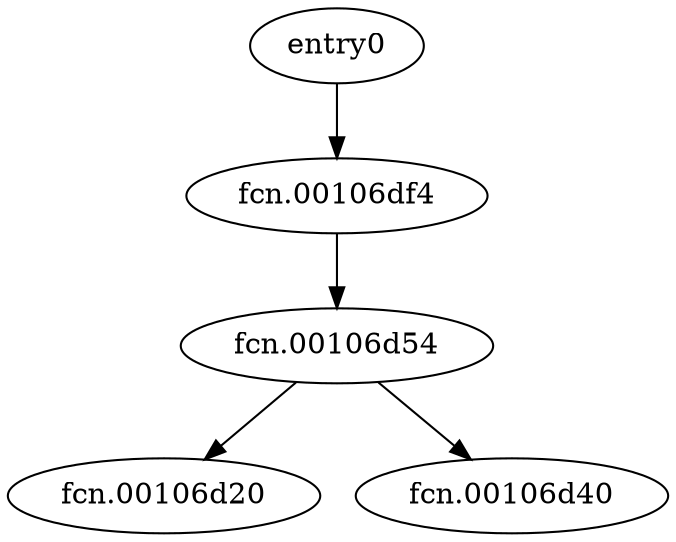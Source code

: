 digraph code {
  "0x001061e8" [label="entry0"];
  "0x001061e8" -> "0x00106df4";
  "0x00106df4" [label="fcn.00106df4"];
  "0x00106df4" [label="fcn.00106df4"];
  "0x00106df4" -> "0x00106d54";
  "0x00106d54" [label="fcn.00106d54"];
  "0x00106d54" [label="fcn.00106d54"];
  "0x00106d54" -> "0x00106d20";
  "0x00106d20" [label="fcn.00106d20"];
  "0x00106d54" -> "0x00106d40";
  "0x00106d40" [label="fcn.00106d40"];
}